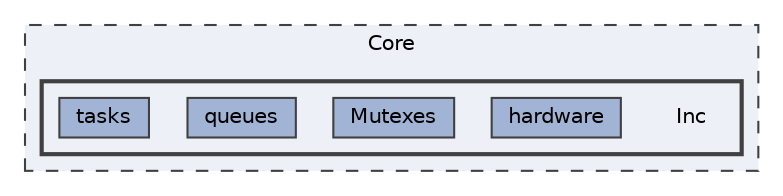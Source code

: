 digraph "Core/Inc"
{
 // LATEX_PDF_SIZE
  bgcolor="transparent";
  edge [fontname=Helvetica,fontsize=10,labelfontname=Helvetica,labelfontsize=10];
  node [fontname=Helvetica,fontsize=10,shape=box,height=0.2,width=0.4];
  compound=true
  subgraph clusterdir_c6310732a22f63c0c2fc5595561e68f1 {
    graph [ bgcolor="#edf0f7", pencolor="grey25", label="Core", fontname=Helvetica,fontsize=10 style="filled,dashed", URL="dir_c6310732a22f63c0c2fc5595561e68f1.html",tooltip=""]
  subgraph clusterdir_e2489e887f17afa3cbc07a4ec152cdd2 {
    graph [ bgcolor="#edf0f7", pencolor="grey25", label="", fontname=Helvetica,fontsize=10 style="filled,bold", URL="dir_e2489e887f17afa3cbc07a4ec152cdd2.html",tooltip=""]
    dir_e2489e887f17afa3cbc07a4ec152cdd2 [shape=plaintext, label="Inc"];
  dir_5684279766062723563e8bcb08fbb50f [label="hardware", fillcolor="#a2b4d6", color="grey25", style="filled", URL="dir_5684279766062723563e8bcb08fbb50f.html",tooltip=""];
  dir_02cfe235a612e60fc5cf066e7c2f7397 [label="Mutexes", fillcolor="#a2b4d6", color="grey25", style="filled", URL="dir_02cfe235a612e60fc5cf066e7c2f7397.html",tooltip=""];
  dir_da7770925b456a5953e75532f80e2291 [label="queues", fillcolor="#a2b4d6", color="grey25", style="filled", URL="dir_da7770925b456a5953e75532f80e2291.html",tooltip=""];
  dir_8098ea4b4d1eab45a4517d52d7220bc5 [label="tasks", fillcolor="#a2b4d6", color="grey25", style="filled", URL="dir_8098ea4b4d1eab45a4517d52d7220bc5.html",tooltip=""];
  }
  }
}
